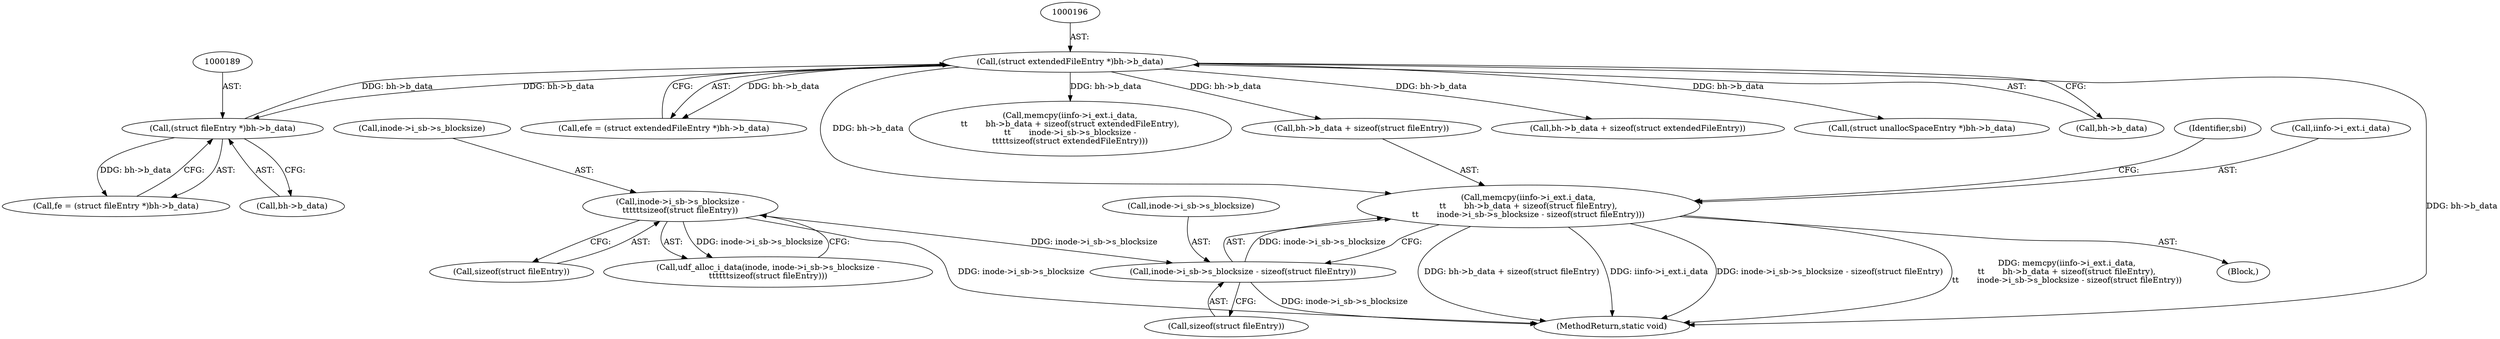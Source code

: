 digraph "0_linux_c03aa9f6e1f938618e6db2e23afef0574efeeb65@API" {
"1000466" [label="(Call,memcpy(iinfo->i_ext.i_data,\n\t\t       bh->b_data + sizeof(struct fileEntry),\n\t\t       inode->i_sb->s_blocksize - sizeof(struct fileEntry)))"];
"1000195" [label="(Call,(struct extendedFileEntry *)bh->b_data)"];
"1000188" [label="(Call,(struct fileEntry *)bh->b_data)"];
"1000478" [label="(Call,inode->i_sb->s_blocksize - sizeof(struct fileEntry))"];
"1000454" [label="(Call,inode->i_sb->s_blocksize -\n\t\t\t\t\t\tsizeof(struct fileEntry))"];
"1000193" [label="(Call,efe = (struct extendedFileEntry *)bh->b_data)"];
"1001145" [label="(MethodReturn,static void)"];
"1000440" [label="(Block,)"];
"1000478" [label="(Call,inode->i_sb->s_blocksize - sizeof(struct fileEntry))"];
"1000484" [label="(Call,sizeof(struct fileEntry))"];
"1000454" [label="(Call,inode->i_sb->s_blocksize -\n\t\t\t\t\t\tsizeof(struct fileEntry))"];
"1000466" [label="(Call,memcpy(iinfo->i_ext.i_data,\n\t\t       bh->b_data + sizeof(struct fileEntry),\n\t\t       inode->i_sb->s_blocksize - sizeof(struct fileEntry)))"];
"1000455" [label="(Call,inode->i_sb->s_blocksize)"];
"1000479" [label="(Call,inode->i_sb->s_blocksize)"];
"1000558" [label="(Identifier,sbi)"];
"1000467" [label="(Call,iinfo->i_ext.i_data)"];
"1000186" [label="(Call,fe = (struct fileEntry *)bh->b_data)"];
"1000410" [label="(Call,memcpy(iinfo->i_ext.i_data,\n\t\t       bh->b_data + sizeof(struct extendedFileEntry),\n\t\t       inode->i_sb->s_blocksize -\n\t\t\t\t\tsizeof(struct extendedFileEntry)))"];
"1000188" [label="(Call,(struct fileEntry *)bh->b_data)"];
"1000472" [label="(Call,bh->b_data + sizeof(struct fileEntry))"];
"1000190" [label="(Call,bh->b_data)"];
"1000416" [label="(Call,bh->b_data + sizeof(struct extendedFileEntry))"];
"1000513" [label="(Call,(struct unallocSpaceEntry *)bh->b_data)"];
"1000452" [label="(Call,udf_alloc_i_data(inode, inode->i_sb->s_blocksize -\n\t\t\t\t\t\tsizeof(struct fileEntry)))"];
"1000197" [label="(Call,bh->b_data)"];
"1000195" [label="(Call,(struct extendedFileEntry *)bh->b_data)"];
"1000460" [label="(Call,sizeof(struct fileEntry))"];
"1000466" -> "1000440"  [label="AST: "];
"1000466" -> "1000478"  [label="CFG: "];
"1000467" -> "1000466"  [label="AST: "];
"1000472" -> "1000466"  [label="AST: "];
"1000478" -> "1000466"  [label="AST: "];
"1000558" -> "1000466"  [label="CFG: "];
"1000466" -> "1001145"  [label="DDG: bh->b_data + sizeof(struct fileEntry)"];
"1000466" -> "1001145"  [label="DDG: iinfo->i_ext.i_data"];
"1000466" -> "1001145"  [label="DDG: inode->i_sb->s_blocksize - sizeof(struct fileEntry)"];
"1000466" -> "1001145"  [label="DDG: memcpy(iinfo->i_ext.i_data,\n\t\t       bh->b_data + sizeof(struct fileEntry),\n\t\t       inode->i_sb->s_blocksize - sizeof(struct fileEntry))"];
"1000195" -> "1000466"  [label="DDG: bh->b_data"];
"1000478" -> "1000466"  [label="DDG: inode->i_sb->s_blocksize"];
"1000195" -> "1000193"  [label="AST: "];
"1000195" -> "1000197"  [label="CFG: "];
"1000196" -> "1000195"  [label="AST: "];
"1000197" -> "1000195"  [label="AST: "];
"1000193" -> "1000195"  [label="CFG: "];
"1000195" -> "1001145"  [label="DDG: bh->b_data"];
"1000195" -> "1000188"  [label="DDG: bh->b_data"];
"1000195" -> "1000193"  [label="DDG: bh->b_data"];
"1000188" -> "1000195"  [label="DDG: bh->b_data"];
"1000195" -> "1000410"  [label="DDG: bh->b_data"];
"1000195" -> "1000416"  [label="DDG: bh->b_data"];
"1000195" -> "1000472"  [label="DDG: bh->b_data"];
"1000195" -> "1000513"  [label="DDG: bh->b_data"];
"1000188" -> "1000186"  [label="AST: "];
"1000188" -> "1000190"  [label="CFG: "];
"1000189" -> "1000188"  [label="AST: "];
"1000190" -> "1000188"  [label="AST: "];
"1000186" -> "1000188"  [label="CFG: "];
"1000188" -> "1000186"  [label="DDG: bh->b_data"];
"1000478" -> "1000484"  [label="CFG: "];
"1000479" -> "1000478"  [label="AST: "];
"1000484" -> "1000478"  [label="AST: "];
"1000478" -> "1001145"  [label="DDG: inode->i_sb->s_blocksize"];
"1000454" -> "1000478"  [label="DDG: inode->i_sb->s_blocksize"];
"1000454" -> "1000452"  [label="AST: "];
"1000454" -> "1000460"  [label="CFG: "];
"1000455" -> "1000454"  [label="AST: "];
"1000460" -> "1000454"  [label="AST: "];
"1000452" -> "1000454"  [label="CFG: "];
"1000454" -> "1001145"  [label="DDG: inode->i_sb->s_blocksize"];
"1000454" -> "1000452"  [label="DDG: inode->i_sb->s_blocksize"];
}
